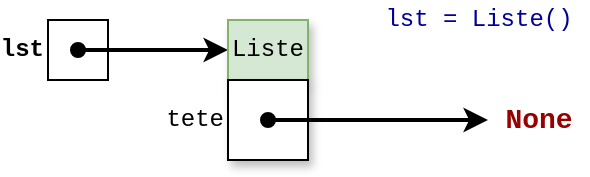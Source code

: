 <mxfile scale="4" border="0">
    <diagram id="uQzkj0GxWRIt09j_zSgi" name="Page-1">
        <mxGraphModel dx="758" dy="1275" grid="1" gridSize="10" guides="1" tooltips="1" connect="1" arrows="1" fold="1" page="1" pageScale="1" pageWidth="583" pageHeight="827" math="0" shadow="0">
            <root>
                <mxCell id="0"/>
                <mxCell id="1" parent="0"/>
                <mxCell id="24" value="lst" style="rounded=0;whiteSpace=wrap;html=1;shadow=0;strokeColor=#000000;labelPosition=left;verticalLabelPosition=middle;align=right;verticalAlign=middle;fontFamily=Courier New;fontStyle=1" parent="1" vertex="1">
                    <mxGeometry x="140" y="-30" width="30" height="30" as="geometry"/>
                </mxCell>
                <mxCell id="28" style="edgeStyle=orthogonalEdgeStyle;curved=1;rounded=0;sketch=0;orthogonalLoop=1;jettySize=auto;html=1;entryX=0;entryY=0.5;entryDx=0;entryDy=0;startArrow=oval;startFill=1;sourcePerimeterSpacing=-20;strokeWidth=2;fontFamily=Courier New;" parent="1" source="24" target="30" edge="1">
                    <mxGeometry relative="1" as="geometry">
                        <mxPoint x="230" y="-15" as="targetPoint"/>
                    </mxGeometry>
                </mxCell>
                <mxCell id="37" value="" style="group" parent="1" vertex="1" connectable="0">
                    <mxGeometry x="170" y="-30" width="100" height="70" as="geometry"/>
                </mxCell>
                <mxCell id="30" value="Liste" style="text;html=1;fillColor=#d5e8d4;align=center;verticalAlign=middle;whiteSpace=wrap;rounded=0;shadow=1;strokeColor=#82b366;fontFamily=Courier New;" parent="37" vertex="1">
                    <mxGeometry x="60" width="40" height="30" as="geometry"/>
                </mxCell>
                <mxCell id="31" value="tete" style="text;html=1;strokeColor=none;fillColor=none;align=right;verticalAlign=middle;whiteSpace=wrap;rounded=0;shadow=0;fontFamily=Courier New;" parent="37" vertex="1">
                    <mxGeometry y="30" width="60" height="40" as="geometry"/>
                </mxCell>
                <mxCell id="33" value="" style="rounded=0;whiteSpace=wrap;html=1;shadow=1;fontFamily=Courier New;" parent="37" vertex="1">
                    <mxGeometry x="60" y="30" width="40" height="40" as="geometry"/>
                </mxCell>
                <mxCell id="34" value="" style="rounded=0;whiteSpace=wrap;html=1;shadow=0;strokeColor=#000000;fontFamily=Courier New;" parent="37" vertex="1">
                    <mxGeometry x="60" y="30" width="40" height="40" as="geometry"/>
                </mxCell>
                <mxCell id="43" style="edgeStyle=orthogonalEdgeStyle;curved=1;rounded=0;sketch=0;orthogonalLoop=1;jettySize=auto;html=1;shadow=0;startArrow=oval;startFill=1;sourcePerimeterSpacing=-20;strokeWidth=2;" parent="1" source="34" target="44" edge="1">
                    <mxGeometry relative="1" as="geometry">
                        <mxPoint x="200" y="90" as="targetPoint"/>
                    </mxGeometry>
                </mxCell>
                <mxCell id="44" value="None&lt;font style=&quot;font-size: 14px;&quot;&gt;&lt;br style=&quot;font-size: 14px;&quot;&gt;&lt;/font&gt;" style="text;html=1;align=center;verticalAlign=middle;resizable=0;points=[];autosize=1;strokeColor=none;fontFamily=Courier New;fontSize=14;fontStyle=1;fontColor=#990000;" vertex="1" parent="1">
                    <mxGeometry x="360" y="10" width="50" height="20" as="geometry"/>
                </mxCell>
                <mxCell id="45" value="lst = Liste()" style="text;html=1;align=center;verticalAlign=middle;resizable=0;points=[];autosize=1;strokeColor=none;fontSize=12;fontFamily=Courier New;fontColor=#000099;" vertex="1" parent="1">
                    <mxGeometry x="300" y="-40" width="110" height="20" as="geometry"/>
                </mxCell>
            </root>
        </mxGraphModel>
    </diagram>
</mxfile>
